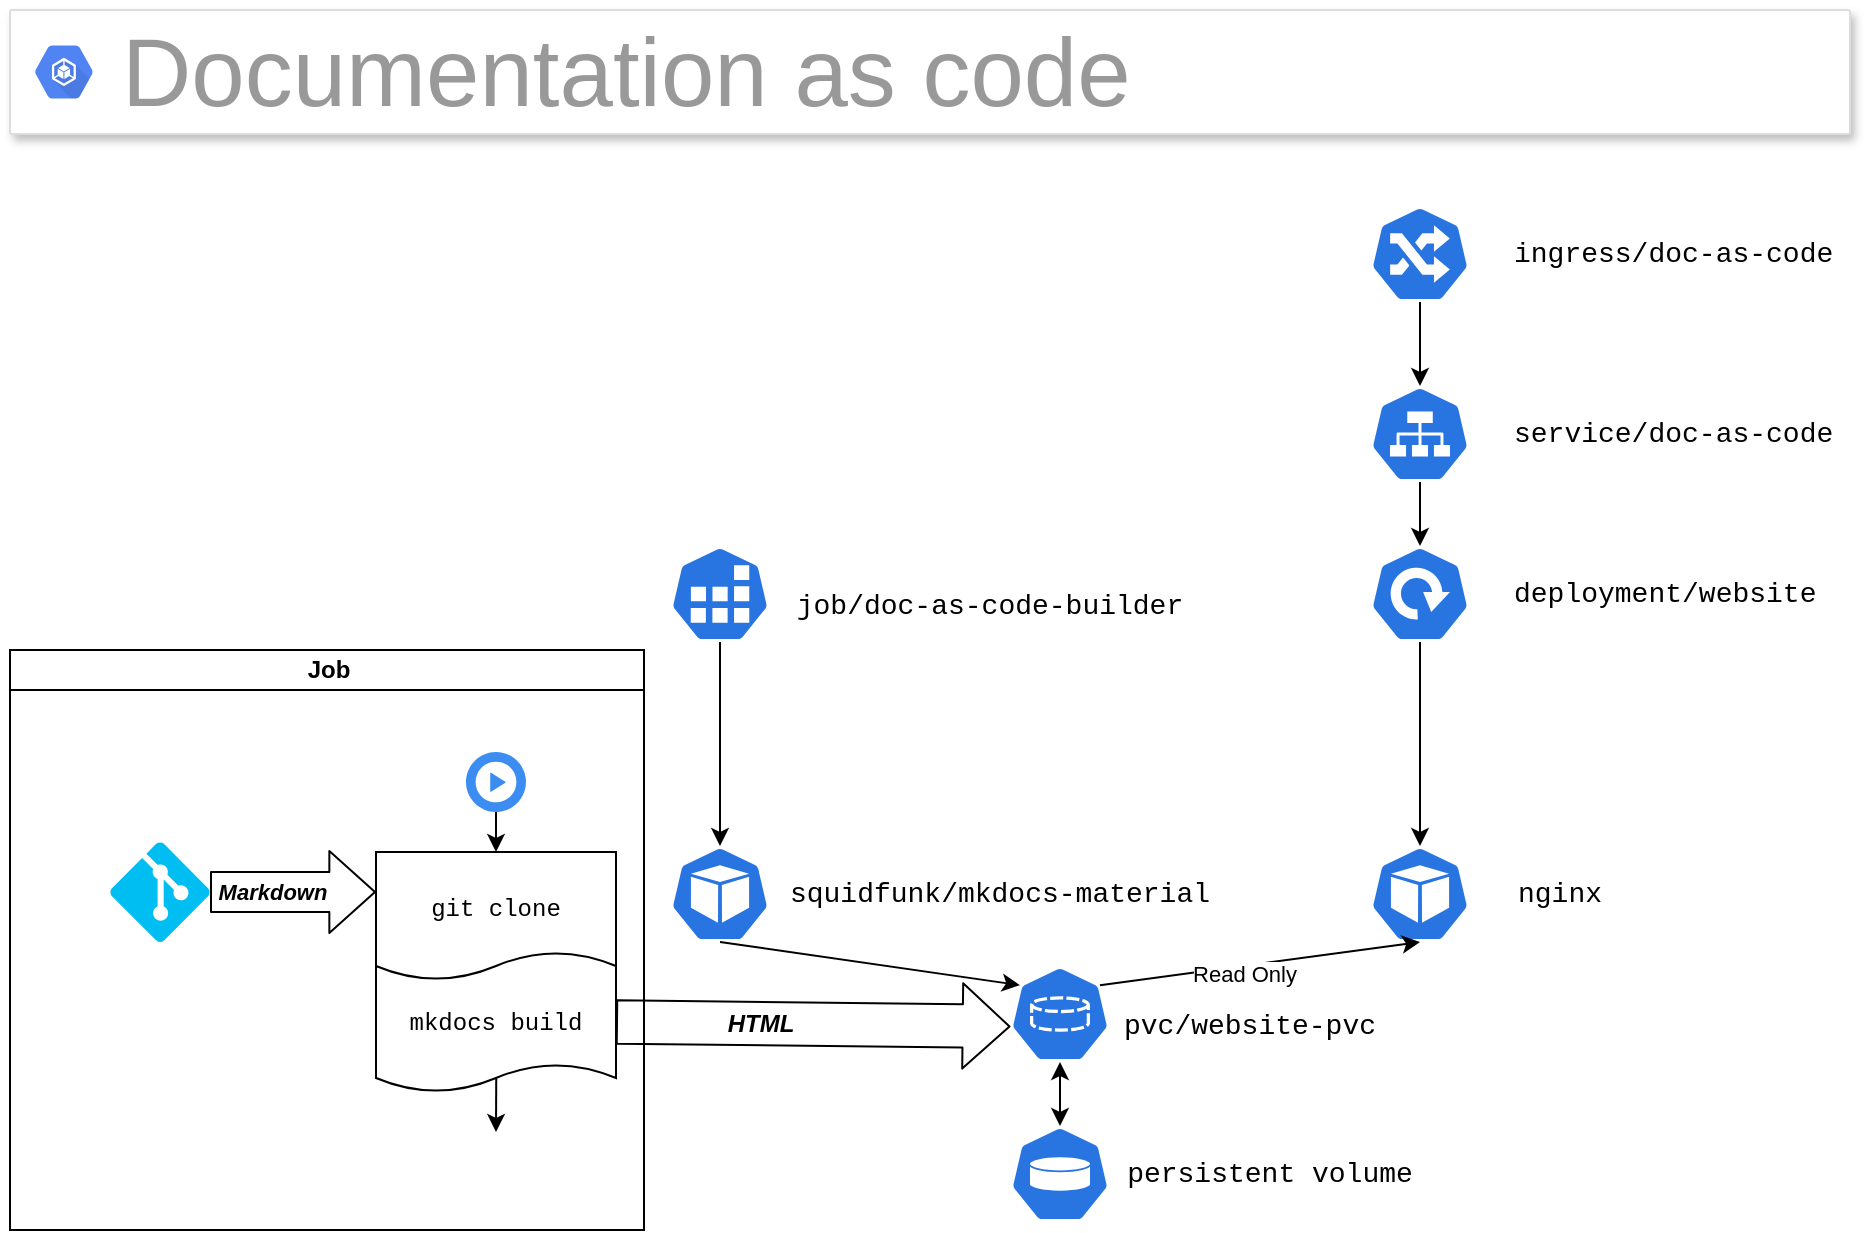 <mxfile version="14.6.1" type="device"><diagram id="f106602c-feb2-e66a-4537-3a34d633f6aa" name="Page-1"><mxGraphModel dx="1688" dy="954" grid="1" gridSize="10" guides="1" tooltips="1" connect="1" arrows="1" fold="1" page="1" pageScale="1" pageWidth="1169" pageHeight="827" background="#ffffff" math="0" shadow="0"><root><mxCell id="0"/><mxCell id="1" parent="0"/><mxCell id="izct-w_g-Y8UtTs4kfOB-1001" value="" style="html=1;dashed=0;whitespace=wrap;fillColor=#2875E2;strokeColor=#ffffff;points=[[0.005,0.63,0],[0.1,0.2,0],[0.9,0.2,0],[0.5,0,0],[0.995,0.63,0],[0.72,0.99,0],[0.5,1,0],[0.28,0.99,0]];shape=mxgraph.kubernetes.icon;prIcon=pvc" vertex="1" parent="1"><mxGeometry x="560" y="538" width="50" height="48" as="geometry"/></mxCell><mxCell id="izct-w_g-Y8UtTs4kfOB-1002" value="" style="html=1;dashed=0;whitespace=wrap;fillColor=#2875E2;strokeColor=#ffffff;points=[[0.005,0.63,0],[0.1,0.2,0],[0.9,0.2,0],[0.5,0,0],[0.995,0.63,0],[0.72,0.99,0],[0.5,1,0],[0.28,0.99,0]];shape=mxgraph.kubernetes.icon;prIcon=pv" vertex="1" parent="1"><mxGeometry x="560" y="618" width="50" height="48" as="geometry"/></mxCell><mxCell id="izct-w_g-Y8UtTs4kfOB-1003" value="" style="html=1;dashed=0;whitespace=wrap;fillColor=#2875E2;strokeColor=#ffffff;points=[[0.005,0.63,0],[0.1,0.2,0],[0.9,0.2,0],[0.5,0,0],[0.995,0.63,0],[0.72,0.99,0],[0.5,1,0],[0.28,0.99,0]];shape=mxgraph.kubernetes.icon;prIcon=deploy" vertex="1" parent="1"><mxGeometry x="740" y="328" width="50" height="48" as="geometry"/></mxCell><mxCell id="izct-w_g-Y8UtTs4kfOB-1004" value="" style="html=1;dashed=0;whitespace=wrap;fillColor=#2875E2;strokeColor=#ffffff;points=[[0.005,0.63,0],[0.1,0.2,0],[0.9,0.2,0],[0.5,0,0],[0.995,0.63,0],[0.72,0.99,0],[0.5,1,0],[0.28,0.99,0]];shape=mxgraph.kubernetes.icon;prIcon=job" vertex="1" parent="1"><mxGeometry x="390" y="328" width="50" height="48" as="geometry"/></mxCell><mxCell id="izct-w_g-Y8UtTs4kfOB-1005" value="" style="html=1;dashed=0;whitespace=wrap;fillColor=#2875E2;strokeColor=#ffffff;points=[[0.005,0.63,0],[0.1,0.2,0],[0.9,0.2,0],[0.5,0,0],[0.995,0.63,0],[0.72,0.99,0],[0.5,1,0],[0.28,0.99,0]];shape=mxgraph.kubernetes.icon;prIcon=pod" vertex="1" parent="1"><mxGeometry x="740" y="478" width="50" height="48" as="geometry"/></mxCell><mxCell id="izct-w_g-Y8UtTs4kfOB-1006" value="" style="html=1;dashed=0;whitespace=wrap;fillColor=#2875E2;strokeColor=#ffffff;points=[[0.005,0.63,0],[0.1,0.2,0],[0.9,0.2,0],[0.5,0,0],[0.995,0.63,0],[0.72,0.99,0],[0.5,1,0],[0.28,0.99,0]];shape=mxgraph.kubernetes.icon;prIcon=pod" vertex="1" parent="1"><mxGeometry x="390" y="478" width="50" height="48" as="geometry"/></mxCell><mxCell id="izct-w_g-Y8UtTs4kfOB-1019" value="" style="endArrow=classic;html=1;exitX=0.5;exitY=1;exitDx=0;exitDy=0;exitPerimeter=0;entryX=0.1;entryY=0.2;entryDx=0;entryDy=0;entryPerimeter=0;" edge="1" parent="1" source="izct-w_g-Y8UtTs4kfOB-1006" target="izct-w_g-Y8UtTs4kfOB-1001"><mxGeometry width="50" height="50" relative="1" as="geometry"><mxPoint x="340" y="888" as="sourcePoint"/><mxPoint x="390" y="838" as="targetPoint"/></mxGeometry></mxCell><mxCell id="izct-w_g-Y8UtTs4kfOB-1020" value="" style="endArrow=classic;html=1;entryX=0.5;entryY=1;entryDx=0;entryDy=0;entryPerimeter=0;exitX=0.9;exitY=0.2;exitDx=0;exitDy=0;exitPerimeter=0;" edge="1" parent="1" source="izct-w_g-Y8UtTs4kfOB-1001" target="izct-w_g-Y8UtTs4kfOB-1005"><mxGeometry width="50" height="50" relative="1" as="geometry"><mxPoint x="640" y="588" as="sourcePoint"/><mxPoint x="475" y="557.6" as="targetPoint"/></mxGeometry></mxCell><mxCell id="izct-w_g-Y8UtTs4kfOB-1021" value="Read Only" style="edgeLabel;html=1;align=center;verticalAlign=middle;resizable=0;points=[];" vertex="1" connectable="0" parent="izct-w_g-Y8UtTs4kfOB-1020"><mxGeometry x="-0.512" y="1" relative="1" as="geometry"><mxPoint x="33" as="offset"/></mxGeometry></mxCell><mxCell id="izct-w_g-Y8UtTs4kfOB-1023" value="" style="endArrow=classic;startArrow=classic;html=1;entryX=0.5;entryY=1;entryDx=0;entryDy=0;entryPerimeter=0;exitX=0.5;exitY=0;exitDx=0;exitDy=0;exitPerimeter=0;" edge="1" parent="1" source="izct-w_g-Y8UtTs4kfOB-1002" target="izct-w_g-Y8UtTs4kfOB-1001"><mxGeometry width="50" height="50" relative="1" as="geometry"><mxPoint x="420" y="848" as="sourcePoint"/><mxPoint x="470" y="798" as="targetPoint"/></mxGeometry></mxCell><mxCell id="izct-w_g-Y8UtTs4kfOB-1024" value="" style="endArrow=classic;html=1;exitX=0.5;exitY=1;exitDx=0;exitDy=0;exitPerimeter=0;entryX=0.5;entryY=0;entryDx=0;entryDy=0;entryPerimeter=0;" edge="1" parent="1" source="izct-w_g-Y8UtTs4kfOB-1003" target="izct-w_g-Y8UtTs4kfOB-1005"><mxGeometry width="50" height="50" relative="1" as="geometry"><mxPoint x="480" y="888" as="sourcePoint"/><mxPoint x="530" y="838" as="targetPoint"/></mxGeometry></mxCell><mxCell id="izct-w_g-Y8UtTs4kfOB-1025" value="" style="endArrow=classic;html=1;exitX=0.5;exitY=1;exitDx=0;exitDy=0;exitPerimeter=0;entryX=0.5;entryY=0;entryDx=0;entryDy=0;entryPerimeter=0;" edge="1" parent="1" source="izct-w_g-Y8UtTs4kfOB-1004" target="izct-w_g-Y8UtTs4kfOB-1006"><mxGeometry width="50" height="50" relative="1" as="geometry"><mxPoint x="230" y="938" as="sourcePoint"/><mxPoint x="280" y="888" as="targetPoint"/></mxGeometry></mxCell><mxCell id="izct-w_g-Y8UtTs4kfOB-1033" value="Job" style="swimlane;html=1;startSize=20;horizontal=1;containerType=tree;" vertex="1" parent="1"><mxGeometry x="60" y="380" width="317" height="290" as="geometry"><mxRectangle x="400" y="312" width="50" height="20" as="alternateBounds"/></mxGeometry></mxCell><mxCell id="izct-w_g-Y8UtTs4kfOB-1037" value="" style="verticalLabelPosition=bottom;html=1;verticalAlign=top;align=center;strokeColor=none;fillColor=#00BEF2;shape=mxgraph.azure.git_repository;" vertex="1" parent="izct-w_g-Y8UtTs4kfOB-1033"><mxGeometry x="50" y="96" width="50" height="50" as="geometry"/></mxCell><mxCell id="izct-w_g-Y8UtTs4kfOB-1038" value="&lt;font face=&quot;Courier New&quot;&gt;git clone&lt;/font&gt;" style="shape=document;whiteSpace=wrap;html=1;boundedLbl=1;" vertex="1" parent="izct-w_g-Y8UtTs4kfOB-1033"><mxGeometry x="183" y="101" width="120" height="80" as="geometry"/></mxCell><mxCell id="izct-w_g-Y8UtTs4kfOB-1039" value="&lt;font face=&quot;Courier New&quot;&gt;mkdocs build&lt;/font&gt;" style="shape=tape;whiteSpace=wrap;html=1;size=0.2;" vertex="1" parent="izct-w_g-Y8UtTs4kfOB-1033"><mxGeometry x="183" y="151" width="120" height="70" as="geometry"/></mxCell><mxCell id="izct-w_g-Y8UtTs4kfOB-1040" value="" style="html=1;aspect=fixed;strokeColor=none;shadow=0;align=center;verticalAlign=top;fillColor=#3B8DF1;shape=mxgraph.gcp2.play_start" vertex="1" parent="izct-w_g-Y8UtTs4kfOB-1033"><mxGeometry x="228" y="51" width="30" height="30" as="geometry"/></mxCell><mxCell id="izct-w_g-Y8UtTs4kfOB-1041" value="" style="shape=image;html=1;verticalAlign=top;verticalLabelPosition=bottom;labelBackgroundColor=#ffffff;imageAspect=0;aspect=fixed;image=https://cdn4.iconfinder.com/data/icons/simplicio/128x128/player_stop.png" vertex="1" parent="izct-w_g-Y8UtTs4kfOB-1033"><mxGeometry x="229" y="241" width="28" height="28" as="geometry"/></mxCell><mxCell id="izct-w_g-Y8UtTs4kfOB-1042" value="" style="endArrow=classic;html=1;entryX=0.5;entryY=0;entryDx=0;entryDy=0;" edge="1" parent="izct-w_g-Y8UtTs4kfOB-1033" target="izct-w_g-Y8UtTs4kfOB-1038"><mxGeometry width="50" height="50" relative="1" as="geometry"><mxPoint x="243" y="81" as="sourcePoint"/><mxPoint x="-620" y="-219" as="targetPoint"/></mxGeometry></mxCell><mxCell id="izct-w_g-Y8UtTs4kfOB-1043" value="" style="endArrow=classic;html=1;exitX=0.501;exitY=0.905;exitDx=0;exitDy=0;exitPerimeter=0;entryX=0.5;entryY=0;entryDx=0;entryDy=0;" edge="1" parent="izct-w_g-Y8UtTs4kfOB-1033" source="izct-w_g-Y8UtTs4kfOB-1039" target="izct-w_g-Y8UtTs4kfOB-1041"><mxGeometry width="50" height="50" relative="1" as="geometry"><mxPoint x="-640" y="-119" as="sourcePoint"/><mxPoint x="-590" y="-169" as="targetPoint"/></mxGeometry></mxCell><mxCell id="izct-w_g-Y8UtTs4kfOB-1044" value="" style="shape=flexArrow;endArrow=classic;html=1;entryX=0;entryY=0.25;entryDx=0;entryDy=0;exitX=1;exitY=0.5;exitDx=0;exitDy=0;exitPerimeter=0;width=20;endSize=7.275;" edge="1" parent="izct-w_g-Y8UtTs4kfOB-1033" source="izct-w_g-Y8UtTs4kfOB-1037" target="izct-w_g-Y8UtTs4kfOB-1038"><mxGeometry width="50" height="50" relative="1" as="geometry"><mxPoint x="90" y="120.58" as="sourcePoint"/><mxPoint x="193" y="120.58" as="targetPoint"/></mxGeometry></mxCell><mxCell id="izct-w_g-Y8UtTs4kfOB-1045" value="&lt;i&gt;&lt;b&gt;Markdown&lt;/b&gt;&lt;/i&gt;" style="edgeLabel;html=1;align=center;verticalAlign=middle;resizable=0;points=[];" vertex="1" connectable="0" parent="izct-w_g-Y8UtTs4kfOB-1044"><mxGeometry x="-0.271" y="-2" relative="1" as="geometry"><mxPoint y="-2" as="offset"/></mxGeometry></mxCell><mxCell id="izct-w_g-Y8UtTs4kfOB-1028" value="" style="shape=flexArrow;endArrow=classic;html=1;entryX=0.005;entryY=0.63;entryDx=0;entryDy=0;entryPerimeter=0;exitX=1;exitY=0.5;exitDx=0;exitDy=0;exitPerimeter=0;width=21.667;endSize=7.467;" edge="1" parent="1" source="izct-w_g-Y8UtTs4kfOB-1039" target="izct-w_g-Y8UtTs4kfOB-1001"><mxGeometry width="50" height="50" relative="1" as="geometry"><mxPoint x="293" y="566" as="sourcePoint"/><mxPoint x="460" y="561.58" as="targetPoint"/></mxGeometry></mxCell><mxCell id="izct-w_g-Y8UtTs4kfOB-1031" value="&lt;b&gt;&lt;i&gt;&lt;font style=&quot;font-size: 12px&quot;&gt;HTML&lt;/font&gt;&lt;/i&gt;&lt;/b&gt;" style="edgeLabel;html=1;align=center;verticalAlign=middle;resizable=0;points=[];" vertex="1" connectable="0" parent="izct-w_g-Y8UtTs4kfOB-1028"><mxGeometry x="-0.313" y="-3" relative="1" as="geometry"><mxPoint x="4" y="-3" as="offset"/></mxGeometry></mxCell><mxCell id="izct-w_g-Y8UtTs4kfOB-1046" value="&lt;font style=&quot;font-size: 14px&quot; face=&quot;Courier New&quot;&gt;squidfunk/mkdocs-material&lt;/font&gt;" style="text;html=1;strokeColor=none;fillColor=none;align=center;verticalAlign=middle;whiteSpace=wrap;rounded=0;" vertex="1" parent="1"><mxGeometry x="440" y="492" width="230" height="20" as="geometry"/></mxCell><mxCell id="izct-w_g-Y8UtTs4kfOB-1047" value="&lt;font style=&quot;font-size: 14px&quot; face=&quot;Courier New&quot;&gt;nginx&lt;/font&gt;" style="text;html=1;strokeColor=none;fillColor=none;align=center;verticalAlign=middle;whiteSpace=wrap;rounded=0;" vertex="1" parent="1"><mxGeometry x="800" y="492" width="70" height="20" as="geometry"/></mxCell><mxCell id="izct-w_g-Y8UtTs4kfOB-1048" value="&lt;font style=&quot;font-size: 14px&quot; face=&quot;Courier New&quot;&gt;job/doc-as-code-builder&lt;/font&gt;" style="text;html=1;strokeColor=none;fillColor=none;align=center;verticalAlign=middle;whiteSpace=wrap;rounded=0;" vertex="1" parent="1"><mxGeometry x="450" y="348" width="200" height="20" as="geometry"/></mxCell><mxCell id="izct-w_g-Y8UtTs4kfOB-1049" value="&lt;font style=&quot;font-size: 14px&quot; face=&quot;Courier New&quot;&gt;deployment/website&lt;/font&gt;" style="text;html=1;strokeColor=none;fillColor=none;align=left;verticalAlign=middle;whiteSpace=wrap;rounded=0;" vertex="1" parent="1"><mxGeometry x="810" y="342" width="160" height="20" as="geometry"/></mxCell><mxCell id="izct-w_g-Y8UtTs4kfOB-1050" value="&lt;font style=&quot;font-size: 14px&quot; face=&quot;Courier New&quot;&gt;pvc/website-pvc&lt;/font&gt;" style="text;html=1;strokeColor=none;fillColor=none;align=center;verticalAlign=middle;whiteSpace=wrap;rounded=0;" vertex="1" parent="1"><mxGeometry x="580" y="558" width="200" height="20" as="geometry"/></mxCell><mxCell id="izct-w_g-Y8UtTs4kfOB-1051" value="&lt;font style=&quot;font-size: 14px&quot; face=&quot;Courier New&quot;&gt;persistent volume&lt;/font&gt;" style="text;html=1;strokeColor=none;fillColor=none;align=center;verticalAlign=middle;whiteSpace=wrap;rounded=0;" vertex="1" parent="1"><mxGeometry x="590" y="632" width="200" height="20" as="geometry"/></mxCell><mxCell id="izct-w_g-Y8UtTs4kfOB-1052" value="" style="html=1;dashed=0;whitespace=wrap;fillColor=#2875E2;strokeColor=#ffffff;points=[[0.005,0.63,0],[0.1,0.2,0],[0.9,0.2,0],[0.5,0,0],[0.995,0.63,0],[0.72,0.99,0],[0.5,1,0],[0.28,0.99,0]];shape=mxgraph.kubernetes.icon;prIcon=ing" vertex="1" parent="1"><mxGeometry x="740" y="158" width="50" height="48" as="geometry"/></mxCell><mxCell id="izct-w_g-Y8UtTs4kfOB-1053" value="" style="html=1;dashed=0;whitespace=wrap;fillColor=#2875E2;strokeColor=#ffffff;points=[[0.005,0.63,0],[0.1,0.2,0],[0.9,0.2,0],[0.5,0,0],[0.995,0.63,0],[0.72,0.99,0],[0.5,1,0],[0.28,0.99,0]];shape=mxgraph.kubernetes.icon;prIcon=svc" vertex="1" parent="1"><mxGeometry x="740" y="248" width="50" height="48" as="geometry"/></mxCell><mxCell id="izct-w_g-Y8UtTs4kfOB-1054" value="" style="endArrow=classic;html=1;exitX=0.5;exitY=1;exitDx=0;exitDy=0;exitPerimeter=0;entryX=0.5;entryY=0;entryDx=0;entryDy=0;entryPerimeter=0;" edge="1" parent="1" source="izct-w_g-Y8UtTs4kfOB-1053" target="izct-w_g-Y8UtTs4kfOB-1003"><mxGeometry width="50" height="50" relative="1" as="geometry"><mxPoint x="870" y="678" as="sourcePoint"/><mxPoint x="920" y="628" as="targetPoint"/></mxGeometry></mxCell><mxCell id="izct-w_g-Y8UtTs4kfOB-1055" value="" style="endArrow=classic;html=1;exitX=0.5;exitY=1;exitDx=0;exitDy=0;exitPerimeter=0;entryX=0.5;entryY=0;entryDx=0;entryDy=0;entryPerimeter=0;" edge="1" parent="1" source="izct-w_g-Y8UtTs4kfOB-1052" target="izct-w_g-Y8UtTs4kfOB-1053"><mxGeometry width="50" height="50" relative="1" as="geometry"><mxPoint x="775" y="316" as="sourcePoint"/><mxPoint x="775" y="338" as="targetPoint"/></mxGeometry></mxCell><mxCell id="izct-w_g-Y8UtTs4kfOB-1056" value="&lt;font style=&quot;font-size: 14px&quot; face=&quot;Courier New&quot;&gt;service/doc-as-code&lt;/font&gt;" style="text;html=1;strokeColor=none;fillColor=none;align=left;verticalAlign=middle;whiteSpace=wrap;rounded=0;" vertex="1" parent="1"><mxGeometry x="810" y="262" width="170" height="20" as="geometry"/></mxCell><mxCell id="izct-w_g-Y8UtTs4kfOB-1057" value="&lt;font style=&quot;font-size: 14px&quot; face=&quot;Courier New&quot;&gt;ingress/doc-as-code&lt;/font&gt;" style="text;html=1;strokeColor=none;fillColor=none;align=left;verticalAlign=middle;whiteSpace=wrap;rounded=0;" vertex="1" parent="1"><mxGeometry x="810" y="172" width="180" height="20" as="geometry"/></mxCell><mxCell id="izct-w_g-Y8UtTs4kfOB-1058" value="" style="strokeColor=#dddddd;shadow=1;strokeWidth=1;rounded=1;absoluteArcSize=1;arcSize=2;" vertex="1" parent="1"><mxGeometry x="60" y="60" width="920" height="62" as="geometry"/></mxCell><mxCell id="izct-w_g-Y8UtTs4kfOB-1059" value="&lt;font style=&quot;font-size: 48px&quot;&gt;Documentation as code&lt;/font&gt;" style="dashed=0;connectable=0;html=1;fillColor=#5184F3;strokeColor=none;shape=mxgraph.gcp2.hexIcon;prIcon=container_engine;part=1;labelPosition=right;verticalLabelPosition=middle;align=left;verticalAlign=middle;spacingLeft=5;fontColor=#999999;fontSize=12;" vertex="1" parent="izct-w_g-Y8UtTs4kfOB-1058"><mxGeometry y="0.5" width="44" height="39" relative="1" as="geometry"><mxPoint x="5" y="-19.5" as="offset"/></mxGeometry></mxCell></root></mxGraphModel></diagram></mxfile>